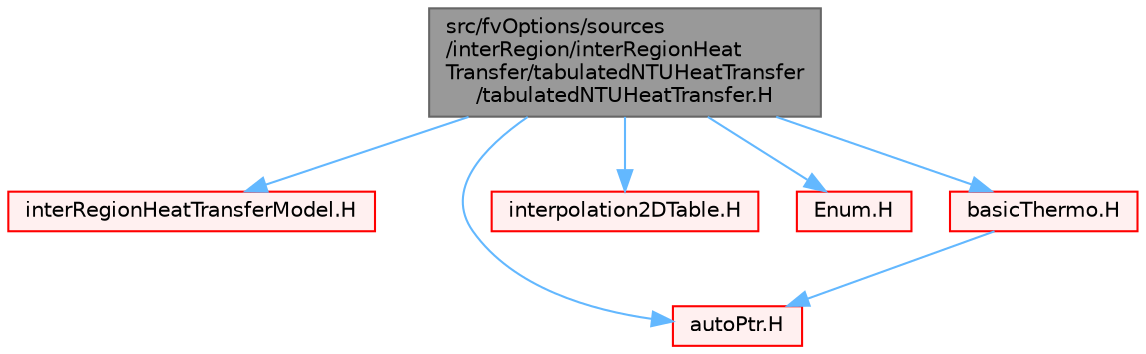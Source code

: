 digraph "src/fvOptions/sources/interRegion/interRegionHeatTransfer/tabulatedNTUHeatTransfer/tabulatedNTUHeatTransfer.H"
{
 // LATEX_PDF_SIZE
  bgcolor="transparent";
  edge [fontname=Helvetica,fontsize=10,labelfontname=Helvetica,labelfontsize=10];
  node [fontname=Helvetica,fontsize=10,shape=box,height=0.2,width=0.4];
  Node1 [id="Node000001",label="src/fvOptions/sources\l/interRegion/interRegionHeat\lTransfer/tabulatedNTUHeatTransfer\l/tabulatedNTUHeatTransfer.H",height=0.2,width=0.4,color="gray40", fillcolor="grey60", style="filled", fontcolor="black",tooltip=" "];
  Node1 -> Node2 [id="edge1_Node000001_Node000002",color="steelblue1",style="solid",tooltip=" "];
  Node2 [id="Node000002",label="interRegionHeatTransferModel.H",height=0.2,width=0.4,color="red", fillcolor="#FFF0F0", style="filled",URL="$interRegionHeatTransferModel_8H.html",tooltip=" "];
  Node1 -> Node104 [id="edge2_Node000001_Node000104",color="steelblue1",style="solid",tooltip=" "];
  Node104 [id="Node000104",label="autoPtr.H",height=0.2,width=0.4,color="red", fillcolor="#FFF0F0", style="filled",URL="$autoPtr_8H.html",tooltip=" "];
  Node1 -> Node431 [id="edge3_Node000001_Node000431",color="steelblue1",style="solid",tooltip=" "];
  Node431 [id="Node000431",label="interpolation2DTable.H",height=0.2,width=0.4,color="red", fillcolor="#FFF0F0", style="filled",URL="$interpolation2DTable_8H.html",tooltip=" "];
  Node1 -> Node172 [id="edge4_Node000001_Node000172",color="steelblue1",style="solid",tooltip=" "];
  Node172 [id="Node000172",label="Enum.H",height=0.2,width=0.4,color="red", fillcolor="#FFF0F0", style="filled",URL="$Enum_8H.html",tooltip=" "];
  Node1 -> Node435 [id="edge5_Node000001_Node000435",color="steelblue1",style="solid",tooltip=" "];
  Node435 [id="Node000435",label="basicThermo.H",height=0.2,width=0.4,color="red", fillcolor="#FFF0F0", style="filled",URL="$basicThermo_8H.html",tooltip=" "];
  Node435 -> Node104 [id="edge6_Node000435_Node000104",color="steelblue1",style="solid",tooltip=" "];
}
